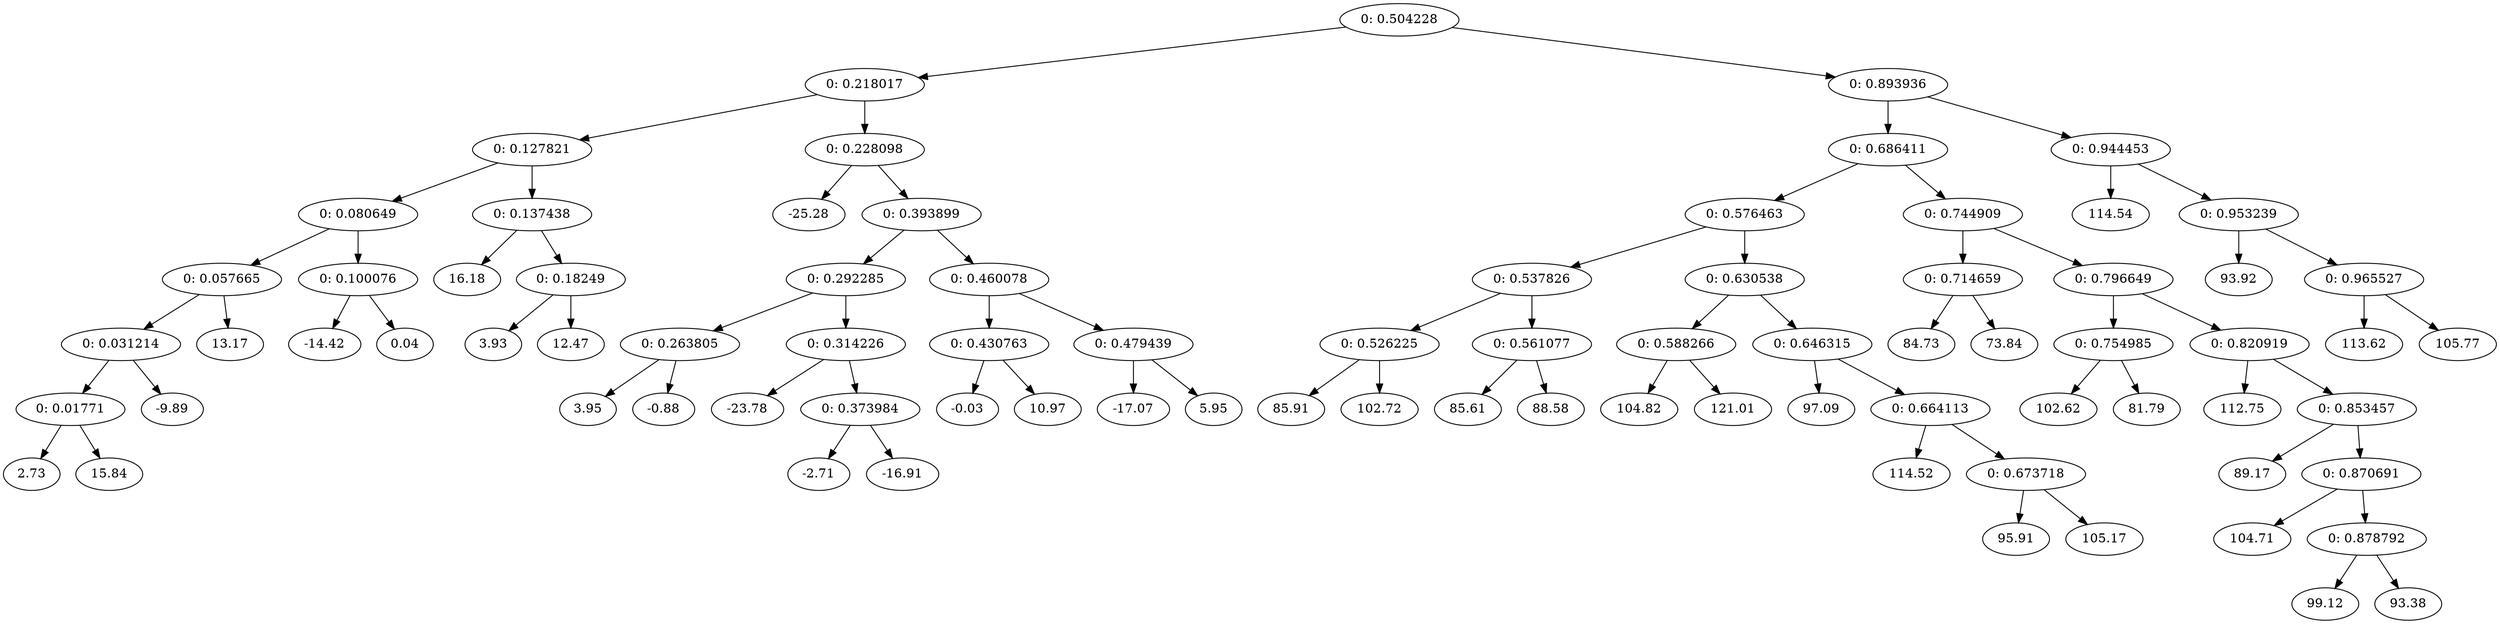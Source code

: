 digraph decision_tree {
    "af1dcff0-5a22-4499-bbdc-b78e08d824dd" [label="0: 0.504228"];
    "73c5836d-4492-4f09-a694-2df32ec63430" [label="0: 0.218017"];
    "ce9a060c-6d39-49a0-8570-7d8a0d35cb6c" [label="0: 0.127821"];
    "eba176db-1adb-4e26-91a3-5dbbd0318984" [label="0: 0.080649"];
    "c81aff1c-0599-4129-a52b-4a4216a0f555" [label="0: 0.057665"];
    "e239ccc2-a9d2-45dc-aacf-85d998800e21" [label="0: 0.031214"];
    "8d7ade9b-c9b7-4e38-9b9a-eef63ad386a0" [label="0: 0.01771"];
    "066ddaee-dfa2-44a7-a760-65bb9d01920a" [label="2.73"];
    "c0e12b83-b76e-432f-9890-f323b9acaa79" [label="15.84"];
    "bceeb2b1-d0a6-4450-992a-fdeb334c19aa" [label="-9.89"];
    "4bff7053-0617-4995-8c31-80686cacd328" [label="13.17"];
    "a7f4ce6c-ca5a-4c6e-9ab7-a77acf1610de" [label="0: 0.100076"];
    "213e9a51-770f-4fc1-9ad0-025627240bd8" [label="-14.42"];
    "ca2e13de-11da-4afe-be8d-5937e6b53ab9" [label="0.04"];
    "c192fae2-c6f1-42a5-8367-2eae81bcafaf" [label="0: 0.137438"];
    "99374123-67c9-42db-ba1f-0cec9c40e706" [label="16.18"];
    "6c5d4994-5fba-4404-a7ac-b8500d6db430" [label="0: 0.18249"];
    "263d23a9-ca25-4cd6-a6f1-0fee7b253c78" [label="3.93"];
    "f55e005f-df15-4126-a1d3-b4b3f810ba50" [label="12.47"];
    "af4463be-d11f-4fc0-a7b9-3ce39bc6ddcf" [label="0: 0.228098"];
    "43daa2e9-75c7-4ba3-8880-3b0d0dc7996a" [label="-25.28"];
    "0d7b0d28-b053-4835-b270-10a09be1dcc0" [label="0: 0.393899"];
    "2b11d77a-2742-4c6e-8e38-2a9b9cd00bb5" [label="0: 0.292285"];
    "e4af05d2-38e7-4e81-a456-f96cb9405b31" [label="0: 0.263805"];
    "9ce3bb75-225c-4eb6-86c8-fc5de2e4e654" [label="3.95"];
    "6f4218d8-1983-4d09-8b71-edbaa298c1ab" [label="-0.88"];
    "4c82de07-0818-4f6b-bbec-5e590a8e1d42" [label="0: 0.314226"];
    "8dbe84f6-3321-4b4a-ab8d-f5794f645b0a" [label="-23.78"];
    "09facd7f-6616-4478-b01c-10de6f7eb45f" [label="0: 0.373984"];
    "b48c0d7a-455c-446f-ba64-59d3999d61b9" [label="-2.71"];
    "aacc2760-c47e-482c-9ccd-6c2daf357bfd" [label="-16.91"];
    "49592dc4-1b81-4a5f-b9f8-93c04c757bab" [label="0: 0.460078"];
    "c8efd53f-ab4e-4617-9ef4-d8ebdf70bfb3" [label="0: 0.430763"];
    "b1467d88-a863-488f-a149-9344522bc532" [label="-0.03"];
    "0ad8ced8-2e86-4df7-8635-8a46eeac6770" [label="10.97"];
    "54a04729-f893-4cf9-a80e-1cefbdf95e42" [label="0: 0.479439"];
    "25cdb7c1-1ca7-44a3-8b54-55894d33803d" [label="-17.07"];
    "264ec5c9-8c1a-442d-906e-4e53fdd2c444" [label="5.95"];
    "e610c19a-664f-4cca-b993-6831aa7ffc58" [label="0: 0.893936"];
    "748441fd-e3a8-40bb-9fb1-a14480a52af3" [label="0: 0.686411"];
    "ca1a1a14-1e34-40c6-89b1-d47566fb9ecc" [label="0: 0.576463"];
    "a90229d7-7442-4f03-b366-aecc90f4d97f" [label="0: 0.537826"];
    "57920447-0980-401e-88e8-0ac38d539d33" [label="0: 0.526225"];
    "3284eeec-50b4-4060-9e39-af0fec4f422f" [label="85.91"];
    "e104c582-8c2b-4062-887a-bdf4cfca9b3f" [label="102.72"];
    "5e7e4b29-12fd-43ac-bd54-0977d19e3ec3" [label="0: 0.561077"];
    "f69687db-4b2d-4469-adf8-3535b3149eac" [label="85.61"];
    "954ae206-72e4-4ddc-97bd-7442ee406b8b" [label="88.58"];
    "ea1a0335-29a0-4204-b370-cceb221248e1" [label="0: 0.630538"];
    "ed5900bd-f323-4f68-a060-75e12d2bf131" [label="0: 0.588266"];
    "011ac3c0-3e2d-441b-b3bb-613dcbaf2e78" [label="104.82"];
    "9c201a48-5f3a-4eb2-9d64-02a91e962373" [label="121.01"];
    "90483d67-f227-4be6-9ab5-36dc315e2c07" [label="0: 0.646315"];
    "7477ba42-642f-459e-b14c-2113e6aa22f5" [label="97.09"];
    "8b699a8a-681a-46a6-a1bf-c665c5707a21" [label="0: 0.664113"];
    "872baac3-a7c8-47dc-8793-04809e6eb205" [label="114.52"];
    "9ec71322-0bc5-4685-a7df-49b796127cae" [label="0: 0.673718"];
    "61a4adaa-af3f-4645-8525-aaa711f44d55" [label="95.91"];
    "4ec3e693-bcd1-4257-90a6-9ac3f97a5868" [label="105.17"];
    "a5c37da0-c128-47de-811d-ed9eb8ebd37e" [label="0: 0.744909"];
    "c07d87aa-ef48-4634-8ab3-570bc6f3b9c0" [label="0: 0.714659"];
    "f5166bf0-da3d-424a-9029-749768e4c58f" [label="84.73"];
    "52c6a5fb-696d-41d5-bf51-7c19f9302f2b" [label="73.84"];
    "5eed3aab-6c1b-41a6-bc77-40f6cc6f693f" [label="0: 0.796649"];
    "1e050e05-f5a0-44b3-886b-af94d9034e0e" [label="0: 0.754985"];
    "e1ca9e38-fb2a-418b-8752-0ad514397e4e" [label="102.62"];
    "7d5cf272-1e13-4efe-aac4-d199219dab88" [label="81.79"];
    "0073edec-32a8-49d6-9fd7-2b2900c0d704" [label="0: 0.820919"];
    "4efd9eee-94fb-42c4-8059-7a3cf5baedaf" [label="112.75"];
    "46101e40-d80d-43a2-99bd-e251f8d428b1" [label="0: 0.853457"];
    "1dad40c8-f08c-4957-b3c9-aa579c9ba28b" [label="89.17"];
    "f7e57ee7-8704-4988-9c17-5855169878d2" [label="0: 0.870691"];
    "6c773ced-9f43-4b57-882e-7c03bc18edb7" [label="104.71"];
    "9aef3b7a-e9dd-453e-8bbc-e3d4b03deb2f" [label="0: 0.878792"];
    "b17880e8-4a88-471d-8cc3-fe2d58f933f0" [label="99.12"];
    "6c4e959e-a270-4602-9d79-a9804497b65e" [label="93.38"];
    "6f2e231d-05c9-477e-bab8-be182bd61b07" [label="0: 0.944453"];
    "f3e19088-7e0a-479a-a63d-c913e5d60db9" [label="114.54"];
    "52064b2f-8c54-4fea-a995-127fae4e3d0a" [label="0: 0.953239"];
    "79648ac4-0132-4fc3-812b-8ba4f2b6199e" [label="93.92"];
    "0658bc9a-d92f-4155-b903-bbc993e62507" [label="0: 0.965527"];
    "c55918a8-3ad7-4f49-a5f7-c9d4ce9d30d3" [label="113.62"];
    "ae691af8-54cd-418b-a2b0-0ef0efabe3ed" [label="105.77"];
    "af1dcff0-5a22-4499-bbdc-b78e08d824dd" -> "73c5836d-4492-4f09-a694-2df32ec63430";
    "73c5836d-4492-4f09-a694-2df32ec63430" -> "ce9a060c-6d39-49a0-8570-7d8a0d35cb6c";
    "ce9a060c-6d39-49a0-8570-7d8a0d35cb6c" -> "eba176db-1adb-4e26-91a3-5dbbd0318984";
    "eba176db-1adb-4e26-91a3-5dbbd0318984" -> "c81aff1c-0599-4129-a52b-4a4216a0f555";
    "c81aff1c-0599-4129-a52b-4a4216a0f555" -> "e239ccc2-a9d2-45dc-aacf-85d998800e21";
    "e239ccc2-a9d2-45dc-aacf-85d998800e21" -> "8d7ade9b-c9b7-4e38-9b9a-eef63ad386a0";
    "8d7ade9b-c9b7-4e38-9b9a-eef63ad386a0" -> "066ddaee-dfa2-44a7-a760-65bb9d01920a";
    "8d7ade9b-c9b7-4e38-9b9a-eef63ad386a0" -> "c0e12b83-b76e-432f-9890-f323b9acaa79";
    "e239ccc2-a9d2-45dc-aacf-85d998800e21" -> "bceeb2b1-d0a6-4450-992a-fdeb334c19aa";
    "c81aff1c-0599-4129-a52b-4a4216a0f555" -> "4bff7053-0617-4995-8c31-80686cacd328";
    "eba176db-1adb-4e26-91a3-5dbbd0318984" -> "a7f4ce6c-ca5a-4c6e-9ab7-a77acf1610de";
    "a7f4ce6c-ca5a-4c6e-9ab7-a77acf1610de" -> "213e9a51-770f-4fc1-9ad0-025627240bd8";
    "a7f4ce6c-ca5a-4c6e-9ab7-a77acf1610de" -> "ca2e13de-11da-4afe-be8d-5937e6b53ab9";
    "ce9a060c-6d39-49a0-8570-7d8a0d35cb6c" -> "c192fae2-c6f1-42a5-8367-2eae81bcafaf";
    "c192fae2-c6f1-42a5-8367-2eae81bcafaf" -> "99374123-67c9-42db-ba1f-0cec9c40e706";
    "c192fae2-c6f1-42a5-8367-2eae81bcafaf" -> "6c5d4994-5fba-4404-a7ac-b8500d6db430";
    "6c5d4994-5fba-4404-a7ac-b8500d6db430" -> "263d23a9-ca25-4cd6-a6f1-0fee7b253c78";
    "6c5d4994-5fba-4404-a7ac-b8500d6db430" -> "f55e005f-df15-4126-a1d3-b4b3f810ba50";
    "73c5836d-4492-4f09-a694-2df32ec63430" -> "af4463be-d11f-4fc0-a7b9-3ce39bc6ddcf";
    "af4463be-d11f-4fc0-a7b9-3ce39bc6ddcf" -> "43daa2e9-75c7-4ba3-8880-3b0d0dc7996a";
    "af4463be-d11f-4fc0-a7b9-3ce39bc6ddcf" -> "0d7b0d28-b053-4835-b270-10a09be1dcc0";
    "0d7b0d28-b053-4835-b270-10a09be1dcc0" -> "2b11d77a-2742-4c6e-8e38-2a9b9cd00bb5";
    "2b11d77a-2742-4c6e-8e38-2a9b9cd00bb5" -> "e4af05d2-38e7-4e81-a456-f96cb9405b31";
    "e4af05d2-38e7-4e81-a456-f96cb9405b31" -> "9ce3bb75-225c-4eb6-86c8-fc5de2e4e654";
    "e4af05d2-38e7-4e81-a456-f96cb9405b31" -> "6f4218d8-1983-4d09-8b71-edbaa298c1ab";
    "2b11d77a-2742-4c6e-8e38-2a9b9cd00bb5" -> "4c82de07-0818-4f6b-bbec-5e590a8e1d42";
    "4c82de07-0818-4f6b-bbec-5e590a8e1d42" -> "8dbe84f6-3321-4b4a-ab8d-f5794f645b0a";
    "4c82de07-0818-4f6b-bbec-5e590a8e1d42" -> "09facd7f-6616-4478-b01c-10de6f7eb45f";
    "09facd7f-6616-4478-b01c-10de6f7eb45f" -> "b48c0d7a-455c-446f-ba64-59d3999d61b9";
    "09facd7f-6616-4478-b01c-10de6f7eb45f" -> "aacc2760-c47e-482c-9ccd-6c2daf357bfd";
    "0d7b0d28-b053-4835-b270-10a09be1dcc0" -> "49592dc4-1b81-4a5f-b9f8-93c04c757bab";
    "49592dc4-1b81-4a5f-b9f8-93c04c757bab" -> "c8efd53f-ab4e-4617-9ef4-d8ebdf70bfb3";
    "c8efd53f-ab4e-4617-9ef4-d8ebdf70bfb3" -> "b1467d88-a863-488f-a149-9344522bc532";
    "c8efd53f-ab4e-4617-9ef4-d8ebdf70bfb3" -> "0ad8ced8-2e86-4df7-8635-8a46eeac6770";
    "49592dc4-1b81-4a5f-b9f8-93c04c757bab" -> "54a04729-f893-4cf9-a80e-1cefbdf95e42";
    "54a04729-f893-4cf9-a80e-1cefbdf95e42" -> "25cdb7c1-1ca7-44a3-8b54-55894d33803d";
    "54a04729-f893-4cf9-a80e-1cefbdf95e42" -> "264ec5c9-8c1a-442d-906e-4e53fdd2c444";
    "af1dcff0-5a22-4499-bbdc-b78e08d824dd" -> "e610c19a-664f-4cca-b993-6831aa7ffc58";
    "e610c19a-664f-4cca-b993-6831aa7ffc58" -> "748441fd-e3a8-40bb-9fb1-a14480a52af3";
    "748441fd-e3a8-40bb-9fb1-a14480a52af3" -> "ca1a1a14-1e34-40c6-89b1-d47566fb9ecc";
    "ca1a1a14-1e34-40c6-89b1-d47566fb9ecc" -> "a90229d7-7442-4f03-b366-aecc90f4d97f";
    "a90229d7-7442-4f03-b366-aecc90f4d97f" -> "57920447-0980-401e-88e8-0ac38d539d33";
    "57920447-0980-401e-88e8-0ac38d539d33" -> "3284eeec-50b4-4060-9e39-af0fec4f422f";
    "57920447-0980-401e-88e8-0ac38d539d33" -> "e104c582-8c2b-4062-887a-bdf4cfca9b3f";
    "a90229d7-7442-4f03-b366-aecc90f4d97f" -> "5e7e4b29-12fd-43ac-bd54-0977d19e3ec3";
    "5e7e4b29-12fd-43ac-bd54-0977d19e3ec3" -> "f69687db-4b2d-4469-adf8-3535b3149eac";
    "5e7e4b29-12fd-43ac-bd54-0977d19e3ec3" -> "954ae206-72e4-4ddc-97bd-7442ee406b8b";
    "ca1a1a14-1e34-40c6-89b1-d47566fb9ecc" -> "ea1a0335-29a0-4204-b370-cceb221248e1";
    "ea1a0335-29a0-4204-b370-cceb221248e1" -> "ed5900bd-f323-4f68-a060-75e12d2bf131";
    "ed5900bd-f323-4f68-a060-75e12d2bf131" -> "011ac3c0-3e2d-441b-b3bb-613dcbaf2e78";
    "ed5900bd-f323-4f68-a060-75e12d2bf131" -> "9c201a48-5f3a-4eb2-9d64-02a91e962373";
    "ea1a0335-29a0-4204-b370-cceb221248e1" -> "90483d67-f227-4be6-9ab5-36dc315e2c07";
    "90483d67-f227-4be6-9ab5-36dc315e2c07" -> "7477ba42-642f-459e-b14c-2113e6aa22f5";
    "90483d67-f227-4be6-9ab5-36dc315e2c07" -> "8b699a8a-681a-46a6-a1bf-c665c5707a21";
    "8b699a8a-681a-46a6-a1bf-c665c5707a21" -> "872baac3-a7c8-47dc-8793-04809e6eb205";
    "8b699a8a-681a-46a6-a1bf-c665c5707a21" -> "9ec71322-0bc5-4685-a7df-49b796127cae";
    "9ec71322-0bc5-4685-a7df-49b796127cae" -> "61a4adaa-af3f-4645-8525-aaa711f44d55";
    "9ec71322-0bc5-4685-a7df-49b796127cae" -> "4ec3e693-bcd1-4257-90a6-9ac3f97a5868";
    "748441fd-e3a8-40bb-9fb1-a14480a52af3" -> "a5c37da0-c128-47de-811d-ed9eb8ebd37e";
    "a5c37da0-c128-47de-811d-ed9eb8ebd37e" -> "c07d87aa-ef48-4634-8ab3-570bc6f3b9c0";
    "c07d87aa-ef48-4634-8ab3-570bc6f3b9c0" -> "f5166bf0-da3d-424a-9029-749768e4c58f";
    "c07d87aa-ef48-4634-8ab3-570bc6f3b9c0" -> "52c6a5fb-696d-41d5-bf51-7c19f9302f2b";
    "a5c37da0-c128-47de-811d-ed9eb8ebd37e" -> "5eed3aab-6c1b-41a6-bc77-40f6cc6f693f";
    "5eed3aab-6c1b-41a6-bc77-40f6cc6f693f" -> "1e050e05-f5a0-44b3-886b-af94d9034e0e";
    "1e050e05-f5a0-44b3-886b-af94d9034e0e" -> "e1ca9e38-fb2a-418b-8752-0ad514397e4e";
    "1e050e05-f5a0-44b3-886b-af94d9034e0e" -> "7d5cf272-1e13-4efe-aac4-d199219dab88";
    "5eed3aab-6c1b-41a6-bc77-40f6cc6f693f" -> "0073edec-32a8-49d6-9fd7-2b2900c0d704";
    "0073edec-32a8-49d6-9fd7-2b2900c0d704" -> "4efd9eee-94fb-42c4-8059-7a3cf5baedaf";
    "0073edec-32a8-49d6-9fd7-2b2900c0d704" -> "46101e40-d80d-43a2-99bd-e251f8d428b1";
    "46101e40-d80d-43a2-99bd-e251f8d428b1" -> "1dad40c8-f08c-4957-b3c9-aa579c9ba28b";
    "46101e40-d80d-43a2-99bd-e251f8d428b1" -> "f7e57ee7-8704-4988-9c17-5855169878d2";
    "f7e57ee7-8704-4988-9c17-5855169878d2" -> "6c773ced-9f43-4b57-882e-7c03bc18edb7";
    "f7e57ee7-8704-4988-9c17-5855169878d2" -> "9aef3b7a-e9dd-453e-8bbc-e3d4b03deb2f";
    "9aef3b7a-e9dd-453e-8bbc-e3d4b03deb2f" -> "b17880e8-4a88-471d-8cc3-fe2d58f933f0";
    "9aef3b7a-e9dd-453e-8bbc-e3d4b03deb2f" -> "6c4e959e-a270-4602-9d79-a9804497b65e";
    "e610c19a-664f-4cca-b993-6831aa7ffc58" -> "6f2e231d-05c9-477e-bab8-be182bd61b07";
    "6f2e231d-05c9-477e-bab8-be182bd61b07" -> "f3e19088-7e0a-479a-a63d-c913e5d60db9";
    "6f2e231d-05c9-477e-bab8-be182bd61b07" -> "52064b2f-8c54-4fea-a995-127fae4e3d0a";
    "52064b2f-8c54-4fea-a995-127fae4e3d0a" -> "79648ac4-0132-4fc3-812b-8ba4f2b6199e";
    "52064b2f-8c54-4fea-a995-127fae4e3d0a" -> "0658bc9a-d92f-4155-b903-bbc993e62507";
    "0658bc9a-d92f-4155-b903-bbc993e62507" -> "c55918a8-3ad7-4f49-a5f7-c9d4ce9d30d3";
    "0658bc9a-d92f-4155-b903-bbc993e62507" -> "ae691af8-54cd-418b-a2b0-0ef0efabe3ed";
}